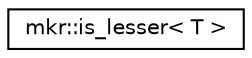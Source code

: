 digraph "Graphical Class Hierarchy"
{
 // LATEX_PDF_SIZE
  edge [fontname="Helvetica",fontsize="10",labelfontname="Helvetica",labelfontsize="10"];
  node [fontname="Helvetica",fontsize="10",shape=record];
  rankdir="LR";
  Node0 [label="mkr::is_lesser\< T \>",height=0.2,width=0.4,color="black", fillcolor="white", style="filled",URL="$classmkr_1_1is__lesser.html",tooltip=" "];
}

